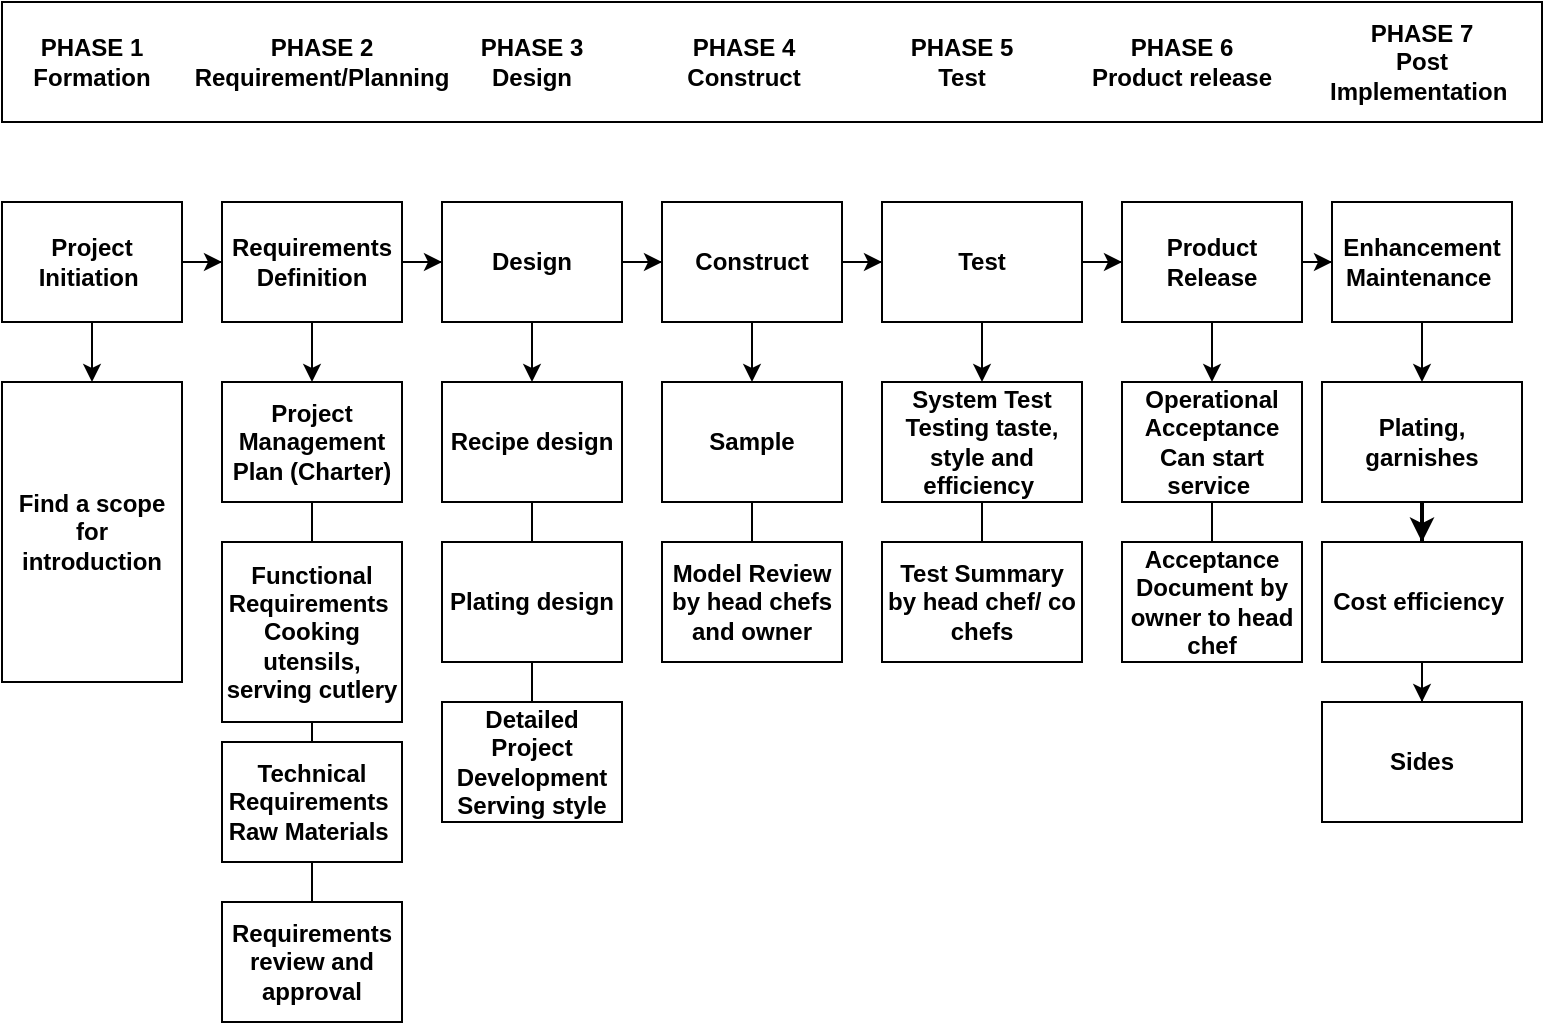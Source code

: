 <mxfile version="16.4.7" type="github">
  <diagram id="LQ69D8eemHiY_h8oVcqF" name="Page-1">
    <mxGraphModel dx="1278" dy="589" grid="1" gridSize="10" guides="1" tooltips="1" connect="1" arrows="1" fold="1" page="1" pageScale="1" pageWidth="850" pageHeight="1100" math="0" shadow="0">
      <root>
        <mxCell id="0" />
        <mxCell id="1" parent="0" />
        <mxCell id="iYVpCpsxszZO10fB_xN_-1" value="" style="rounded=0;whiteSpace=wrap;html=1;fontStyle=1" parent="1" vertex="1">
          <mxGeometry x="70" y="20" width="770" height="60" as="geometry" />
        </mxCell>
        <mxCell id="iYVpCpsxszZO10fB_xN_-2" value="PHASE 1&lt;br&gt;Formation" style="text;html=1;strokeColor=none;fillColor=none;align=center;verticalAlign=middle;whiteSpace=wrap;rounded=0;fontStyle=1" parent="1" vertex="1">
          <mxGeometry x="70" y="20" width="90" height="60" as="geometry" />
        </mxCell>
        <mxCell id="iYVpCpsxszZO10fB_xN_-3" value="PHASE 2&lt;br&gt;Requirement/Planning" style="text;html=1;strokeColor=none;fillColor=none;align=center;verticalAlign=middle;whiteSpace=wrap;rounded=0;fontStyle=1" parent="1" vertex="1">
          <mxGeometry x="180" y="20" width="100" height="60" as="geometry" />
        </mxCell>
        <mxCell id="iYVpCpsxszZO10fB_xN_-4" value="PHASE 3&lt;br&gt;Design" style="text;html=1;strokeColor=none;fillColor=none;align=center;verticalAlign=middle;whiteSpace=wrap;rounded=0;fontStyle=1" parent="1" vertex="1">
          <mxGeometry x="285" y="20" width="100" height="60" as="geometry" />
        </mxCell>
        <mxCell id="iYVpCpsxszZO10fB_xN_-5" value="PHASE 4&lt;br&gt;Construct" style="text;html=1;strokeColor=none;fillColor=none;align=center;verticalAlign=middle;whiteSpace=wrap;rounded=0;fontStyle=1" parent="1" vertex="1">
          <mxGeometry x="391" y="20" width="100" height="60" as="geometry" />
        </mxCell>
        <mxCell id="iYVpCpsxszZO10fB_xN_-6" value="PHASE 5&lt;br&gt;Test" style="text;html=1;strokeColor=none;fillColor=none;align=center;verticalAlign=middle;whiteSpace=wrap;rounded=0;fontStyle=1" parent="1" vertex="1">
          <mxGeometry x="500" y="20" width="100" height="60" as="geometry" />
        </mxCell>
        <mxCell id="iYVpCpsxszZO10fB_xN_-7" value="PHASE 6&lt;br&gt;Product release" style="text;html=1;strokeColor=none;fillColor=none;align=center;verticalAlign=middle;whiteSpace=wrap;rounded=0;fontStyle=1" parent="1" vertex="1">
          <mxGeometry x="610" y="20" width="100" height="60" as="geometry" />
        </mxCell>
        <mxCell id="iYVpCpsxszZO10fB_xN_-8" value="PHASE 7&lt;br&gt;Post Implementation&amp;nbsp;" style="text;html=1;strokeColor=none;fillColor=none;align=center;verticalAlign=middle;whiteSpace=wrap;rounded=0;fontStyle=1" parent="1" vertex="1">
          <mxGeometry x="720" y="20" width="120" height="60" as="geometry" />
        </mxCell>
        <mxCell id="iYVpCpsxszZO10fB_xN_-9" value="" style="edgeStyle=orthogonalEdgeStyle;rounded=0;orthogonalLoop=1;jettySize=auto;html=1;fontStyle=1" parent="1" source="iYVpCpsxszZO10fB_xN_-11" target="iYVpCpsxszZO10fB_xN_-14" edge="1">
          <mxGeometry relative="1" as="geometry" />
        </mxCell>
        <mxCell id="iYVpCpsxszZO10fB_xN_-10" value="" style="edgeStyle=orthogonalEdgeStyle;rounded=0;orthogonalLoop=1;jettySize=auto;html=1;endArrow=classic;endFill=1;fontStyle=1" parent="1" source="iYVpCpsxszZO10fB_xN_-11" target="iYVpCpsxszZO10fB_xN_-29" edge="1">
          <mxGeometry relative="1" as="geometry" />
        </mxCell>
        <mxCell id="iYVpCpsxszZO10fB_xN_-11" value="Project Initiation&amp;nbsp;" style="rounded=0;whiteSpace=wrap;html=1;fontStyle=1" parent="1" vertex="1">
          <mxGeometry x="70" y="120" width="90" height="60" as="geometry" />
        </mxCell>
        <mxCell id="iYVpCpsxszZO10fB_xN_-12" value="" style="edgeStyle=orthogonalEdgeStyle;rounded=0;orthogonalLoop=1;jettySize=auto;html=1;fontStyle=1" parent="1" source="iYVpCpsxszZO10fB_xN_-14" target="iYVpCpsxszZO10fB_xN_-17" edge="1">
          <mxGeometry relative="1" as="geometry" />
        </mxCell>
        <mxCell id="iYVpCpsxszZO10fB_xN_-13" value="" style="edgeStyle=orthogonalEdgeStyle;rounded=0;orthogonalLoop=1;jettySize=auto;html=1;entryX=0.5;entryY=0;entryDx=0;entryDy=0;startArrow=none;startFill=0;endArrow=classic;endFill=1;fontStyle=1" parent="1" source="iYVpCpsxszZO10fB_xN_-14" target="iYVpCpsxszZO10fB_xN_-47" edge="1">
          <mxGeometry relative="1" as="geometry" />
        </mxCell>
        <mxCell id="iYVpCpsxszZO10fB_xN_-14" value="Requirements Definition" style="rounded=0;whiteSpace=wrap;html=1;fontStyle=1" parent="1" vertex="1">
          <mxGeometry x="180" y="120" width="90" height="60" as="geometry" />
        </mxCell>
        <mxCell id="iYVpCpsxszZO10fB_xN_-15" value="" style="edgeStyle=orthogonalEdgeStyle;rounded=0;orthogonalLoop=1;jettySize=auto;html=1;fontStyle=1" parent="1" source="iYVpCpsxszZO10fB_xN_-17" target="iYVpCpsxszZO10fB_xN_-20" edge="1">
          <mxGeometry relative="1" as="geometry" />
        </mxCell>
        <mxCell id="iYVpCpsxszZO10fB_xN_-16" value="" style="edgeStyle=orthogonalEdgeStyle;rounded=0;orthogonalLoop=1;jettySize=auto;html=1;fontStyle=1" parent="1" source="iYVpCpsxszZO10fB_xN_-17" target="iYVpCpsxszZO10fB_xN_-42" edge="1">
          <mxGeometry relative="1" as="geometry" />
        </mxCell>
        <mxCell id="iYVpCpsxszZO10fB_xN_-17" value="Design" style="rounded=0;whiteSpace=wrap;html=1;fontStyle=1" parent="1" vertex="1">
          <mxGeometry x="290" y="120" width="90" height="60" as="geometry" />
        </mxCell>
        <mxCell id="iYVpCpsxszZO10fB_xN_-18" value="" style="edgeStyle=orthogonalEdgeStyle;rounded=0;orthogonalLoop=1;jettySize=auto;html=1;fontStyle=1" parent="1" source="iYVpCpsxszZO10fB_xN_-20" target="iYVpCpsxszZO10fB_xN_-23" edge="1">
          <mxGeometry relative="1" as="geometry" />
        </mxCell>
        <mxCell id="iYVpCpsxszZO10fB_xN_-19" value="" style="edgeStyle=orthogonalEdgeStyle;rounded=0;orthogonalLoop=1;jettySize=auto;html=1;fontStyle=1" parent="1" source="iYVpCpsxszZO10fB_xN_-20" target="iYVpCpsxszZO10fB_xN_-39" edge="1">
          <mxGeometry relative="1" as="geometry" />
        </mxCell>
        <mxCell id="iYVpCpsxszZO10fB_xN_-20" value="Construct" style="rounded=0;whiteSpace=wrap;html=1;fontStyle=1" parent="1" vertex="1">
          <mxGeometry x="400" y="120" width="90" height="60" as="geometry" />
        </mxCell>
        <mxCell id="iYVpCpsxszZO10fB_xN_-21" value="" style="edgeStyle=orthogonalEdgeStyle;rounded=0;orthogonalLoop=1;jettySize=auto;html=1;fontStyle=1" parent="1" source="iYVpCpsxszZO10fB_xN_-23" target="iYVpCpsxszZO10fB_xN_-26" edge="1">
          <mxGeometry relative="1" as="geometry" />
        </mxCell>
        <mxCell id="iYVpCpsxszZO10fB_xN_-22" value="" style="edgeStyle=orthogonalEdgeStyle;rounded=0;orthogonalLoop=1;jettySize=auto;html=1;entryX=0.5;entryY=0;entryDx=0;entryDy=0;fontStyle=1" parent="1" source="iYVpCpsxszZO10fB_xN_-23" target="iYVpCpsxszZO10fB_xN_-36" edge="1">
          <mxGeometry relative="1" as="geometry" />
        </mxCell>
        <mxCell id="iYVpCpsxszZO10fB_xN_-23" value="Test" style="rounded=0;whiteSpace=wrap;html=1;fontStyle=1" parent="1" vertex="1">
          <mxGeometry x="510" y="120" width="100" height="60" as="geometry" />
        </mxCell>
        <mxCell id="iYVpCpsxszZO10fB_xN_-24" value="" style="edgeStyle=orthogonalEdgeStyle;rounded=0;orthogonalLoop=1;jettySize=auto;html=1;fontStyle=1" parent="1" source="iYVpCpsxszZO10fB_xN_-26" target="iYVpCpsxszZO10fB_xN_-28" edge="1">
          <mxGeometry relative="1" as="geometry" />
        </mxCell>
        <mxCell id="iYVpCpsxszZO10fB_xN_-25" value="" style="edgeStyle=orthogonalEdgeStyle;rounded=0;orthogonalLoop=1;jettySize=auto;html=1;fontStyle=1" parent="1" source="iYVpCpsxszZO10fB_xN_-26" target="iYVpCpsxszZO10fB_xN_-33" edge="1">
          <mxGeometry relative="1" as="geometry" />
        </mxCell>
        <mxCell id="iYVpCpsxszZO10fB_xN_-26" value="Product Release" style="rounded=0;whiteSpace=wrap;html=1;fontStyle=1" parent="1" vertex="1">
          <mxGeometry x="630" y="120" width="90" height="60" as="geometry" />
        </mxCell>
        <mxCell id="iYVpCpsxszZO10fB_xN_-27" value="" style="edgeStyle=orthogonalEdgeStyle;rounded=0;orthogonalLoop=1;jettySize=auto;html=1;fontStyle=1" parent="1" source="iYVpCpsxszZO10fB_xN_-28" target="iYVpCpsxszZO10fB_xN_-31" edge="1">
          <mxGeometry relative="1" as="geometry" />
        </mxCell>
        <mxCell id="iYVpCpsxszZO10fB_xN_-28" value="Enhancement Maintenance&amp;nbsp;" style="rounded=0;whiteSpace=wrap;html=1;fontStyle=1" parent="1" vertex="1">
          <mxGeometry x="735" y="120" width="90" height="60" as="geometry" />
        </mxCell>
        <mxCell id="iYVpCpsxszZO10fB_xN_-29" value="Find a scope for introduction" style="rounded=0;whiteSpace=wrap;html=1;fontStyle=1" parent="1" vertex="1">
          <mxGeometry x="70" y="210" width="90" height="150" as="geometry" />
        </mxCell>
        <mxCell id="iYVpCpsxszZO10fB_xN_-30" value="" style="edgeStyle=orthogonalEdgeStyle;rounded=0;orthogonalLoop=1;jettySize=auto;html=1;fontSize=14;startArrow=none;startFill=0;endArrow=classic;endFill=1;strokeWidth=2;" parent="1" source="iYVpCpsxszZO10fB_xN_-31" target="iYVpCpsxszZO10fB_xN_-53" edge="1">
          <mxGeometry relative="1" as="geometry" />
        </mxCell>
        <mxCell id="iYVpCpsxszZO10fB_xN_-31" value="Plating, garnishes" style="rounded=0;whiteSpace=wrap;html=1;fontStyle=1" parent="1" vertex="1">
          <mxGeometry x="730" y="210" width="100" height="60" as="geometry" />
        </mxCell>
        <mxCell id="iYVpCpsxszZO10fB_xN_-32" value="" style="edgeStyle=orthogonalEdgeStyle;rounded=0;orthogonalLoop=1;jettySize=auto;html=1;endArrow=none;endFill=0;fontStyle=1" parent="1" source="iYVpCpsxszZO10fB_xN_-33" target="iYVpCpsxszZO10fB_xN_-34" edge="1">
          <mxGeometry relative="1" as="geometry" />
        </mxCell>
        <mxCell id="iYVpCpsxszZO10fB_xN_-33" value="Operational Acceptance&lt;br&gt;Can start service&amp;nbsp;" style="rounded=0;whiteSpace=wrap;html=1;fontStyle=1" parent="1" vertex="1">
          <mxGeometry x="630" y="210" width="90" height="60" as="geometry" />
        </mxCell>
        <mxCell id="iYVpCpsxszZO10fB_xN_-34" value="Acceptance Document by owner to head chef" style="rounded=0;whiteSpace=wrap;html=1;fontStyle=1" parent="1" vertex="1">
          <mxGeometry x="630" y="290" width="90" height="60" as="geometry" />
        </mxCell>
        <mxCell id="iYVpCpsxszZO10fB_xN_-35" value="" style="edgeStyle=orthogonalEdgeStyle;rounded=0;orthogonalLoop=1;jettySize=auto;html=1;endArrow=none;endFill=0;fontStyle=1" parent="1" source="iYVpCpsxszZO10fB_xN_-36" target="iYVpCpsxszZO10fB_xN_-37" edge="1">
          <mxGeometry relative="1" as="geometry" />
        </mxCell>
        <mxCell id="iYVpCpsxszZO10fB_xN_-36" value="System Test&lt;br&gt;Testing taste, style and efficiency&amp;nbsp;" style="rounded=0;whiteSpace=wrap;html=1;fontStyle=1" parent="1" vertex="1">
          <mxGeometry x="510" y="210" width="100" height="60" as="geometry" />
        </mxCell>
        <mxCell id="iYVpCpsxszZO10fB_xN_-37" value="Test Summary by head chef/ co chefs" style="rounded=0;whiteSpace=wrap;html=1;fontStyle=1" parent="1" vertex="1">
          <mxGeometry x="510" y="290" width="100" height="60" as="geometry" />
        </mxCell>
        <mxCell id="iYVpCpsxszZO10fB_xN_-38" value="" style="edgeStyle=orthogonalEdgeStyle;rounded=0;orthogonalLoop=1;jettySize=auto;html=1;endArrow=none;endFill=0;fontStyle=1" parent="1" source="iYVpCpsxszZO10fB_xN_-39" target="iYVpCpsxszZO10fB_xN_-40" edge="1">
          <mxGeometry relative="1" as="geometry" />
        </mxCell>
        <mxCell id="iYVpCpsxszZO10fB_xN_-39" value="Sample" style="rounded=0;whiteSpace=wrap;html=1;fontStyle=1" parent="1" vertex="1">
          <mxGeometry x="400" y="210" width="90" height="60" as="geometry" />
        </mxCell>
        <mxCell id="iYVpCpsxszZO10fB_xN_-40" value="Model Review by head chefs and owner" style="rounded=0;whiteSpace=wrap;html=1;fontStyle=1" parent="1" vertex="1">
          <mxGeometry x="400" y="290" width="90" height="60" as="geometry" />
        </mxCell>
        <mxCell id="iYVpCpsxszZO10fB_xN_-41" value="" style="edgeStyle=orthogonalEdgeStyle;rounded=0;orthogonalLoop=1;jettySize=auto;html=1;endArrow=none;endFill=0;fontStyle=1" parent="1" source="iYVpCpsxszZO10fB_xN_-42" target="iYVpCpsxszZO10fB_xN_-44" edge="1">
          <mxGeometry relative="1" as="geometry" />
        </mxCell>
        <mxCell id="iYVpCpsxszZO10fB_xN_-42" value="Recipe design" style="rounded=0;whiteSpace=wrap;html=1;fontStyle=1" parent="1" vertex="1">
          <mxGeometry x="290" y="210" width="90" height="60" as="geometry" />
        </mxCell>
        <mxCell id="iYVpCpsxszZO10fB_xN_-43" value="" style="edgeStyle=orthogonalEdgeStyle;rounded=0;orthogonalLoop=1;jettySize=auto;html=1;endArrow=none;endFill=0;fontStyle=1" parent="1" source="iYVpCpsxszZO10fB_xN_-44" target="iYVpCpsxszZO10fB_xN_-45" edge="1">
          <mxGeometry relative="1" as="geometry" />
        </mxCell>
        <mxCell id="iYVpCpsxszZO10fB_xN_-44" value="Plating design" style="rounded=0;whiteSpace=wrap;html=1;fontStyle=1" parent="1" vertex="1">
          <mxGeometry x="290" y="290" width="90" height="60" as="geometry" />
        </mxCell>
        <mxCell id="iYVpCpsxszZO10fB_xN_-45" value="Detailed Project Development&lt;br&gt;Serving style" style="rounded=0;whiteSpace=wrap;html=1;fontStyle=1" parent="1" vertex="1">
          <mxGeometry x="290" y="370" width="90" height="60" as="geometry" />
        </mxCell>
        <mxCell id="iYVpCpsxszZO10fB_xN_-46" value="" style="edgeStyle=orthogonalEdgeStyle;rounded=0;orthogonalLoop=1;jettySize=auto;html=1;endArrow=none;endFill=0;fontStyle=1" parent="1" source="iYVpCpsxszZO10fB_xN_-47" target="iYVpCpsxszZO10fB_xN_-49" edge="1">
          <mxGeometry relative="1" as="geometry" />
        </mxCell>
        <mxCell id="iYVpCpsxszZO10fB_xN_-47" value="Project Management Plan (Charter)" style="rounded=0;whiteSpace=wrap;html=1;fontStyle=1" parent="1" vertex="1">
          <mxGeometry x="180" y="210" width="90" height="60" as="geometry" />
        </mxCell>
        <mxCell id="iYVpCpsxszZO10fB_xN_-48" value="" style="edgeStyle=orthogonalEdgeStyle;rounded=0;orthogonalLoop=1;jettySize=auto;html=1;endArrow=none;endFill=0;fontStyle=1" parent="1" source="iYVpCpsxszZO10fB_xN_-49" target="iYVpCpsxszZO10fB_xN_-51" edge="1">
          <mxGeometry relative="1" as="geometry" />
        </mxCell>
        <mxCell id="iYVpCpsxszZO10fB_xN_-49" value="Functional Requirements&amp;nbsp;&lt;br&gt;Cooking utensils, serving cutlery" style="rounded=0;whiteSpace=wrap;html=1;fontStyle=1" parent="1" vertex="1">
          <mxGeometry x="180" y="290" width="90" height="90" as="geometry" />
        </mxCell>
        <mxCell id="iYVpCpsxszZO10fB_xN_-50" value="" style="edgeStyle=orthogonalEdgeStyle;rounded=0;orthogonalLoop=1;jettySize=auto;html=1;endArrow=none;endFill=0;fontStyle=1" parent="1" source="iYVpCpsxszZO10fB_xN_-51" target="iYVpCpsxszZO10fB_xN_-52" edge="1">
          <mxGeometry relative="1" as="geometry" />
        </mxCell>
        <mxCell id="iYVpCpsxszZO10fB_xN_-51" value="Technical Requirements&amp;nbsp;&lt;br&gt;Raw Materials&amp;nbsp;" style="rounded=0;whiteSpace=wrap;html=1;fontStyle=1" parent="1" vertex="1">
          <mxGeometry x="180" y="390" width="90" height="60" as="geometry" />
        </mxCell>
        <mxCell id="iYVpCpsxszZO10fB_xN_-52" value="Requirements review and approval" style="rounded=0;whiteSpace=wrap;html=1;fontStyle=1" parent="1" vertex="1">
          <mxGeometry x="180" y="470" width="90" height="60" as="geometry" />
        </mxCell>
        <mxCell id="fuYoSvUfIK-gurPZ5R5v-2" value="" style="edgeStyle=orthogonalEdgeStyle;rounded=0;orthogonalLoop=1;jettySize=auto;html=1;" edge="1" parent="1" source="iYVpCpsxszZO10fB_xN_-53" target="fuYoSvUfIK-gurPZ5R5v-1">
          <mxGeometry relative="1" as="geometry" />
        </mxCell>
        <mxCell id="iYVpCpsxszZO10fB_xN_-53" value="Cost efficiency&amp;nbsp;" style="rounded=0;whiteSpace=wrap;html=1;fontStyle=1" parent="1" vertex="1">
          <mxGeometry x="730" y="290" width="100" height="60" as="geometry" />
        </mxCell>
        <mxCell id="fuYoSvUfIK-gurPZ5R5v-1" value="Sides" style="rounded=0;whiteSpace=wrap;html=1;fontStyle=1" vertex="1" parent="1">
          <mxGeometry x="730" y="370" width="100" height="60" as="geometry" />
        </mxCell>
      </root>
    </mxGraphModel>
  </diagram>
</mxfile>
